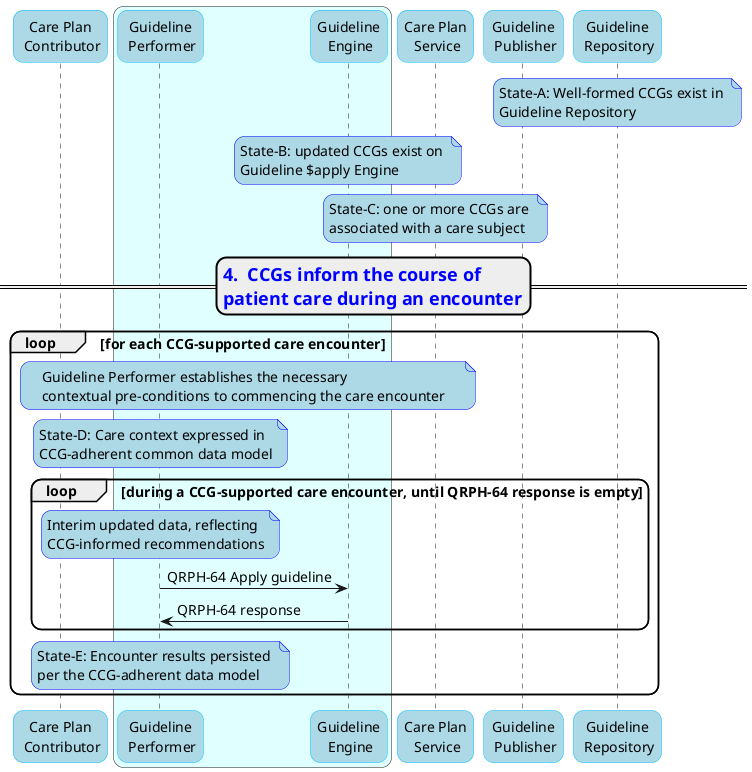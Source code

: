 @startuml
skinparam defaultFontSize        14
skinparam roundcorner            20
skinparam Note {
BackgroundColor LightBlue
BorderColor Blue
}
skinparam Participant {
FontName Arial
Style awesome
BorderColor DeepSkyBlue
BackgroundColor LightBlue
}


participant "Care Plan\n Contributor" as cpc
box #lightCyan
participant "Guideline\n Performer" as gf
participant "Guideline\n Engine" as ge
endbox
participant "Care Plan\n Service" as cps
participant "Guideline\n Publisher" as gp
participant "Guideline\n Repository" as gr

note over gr: State-A: Well-formed CCGs exist in \nGuideline Repository
note over ge: State-B: updated CCGs exist on \nGuideline $apply Engine
note over cps: State-C: one or more CCGs are \nassociated with a care subject
==<size 18><color #blue>4.  CCGs inform the course of \n<size 18><color #blue>patient care during an encounter==


loop for each CCG-supported care encounter
 note over cpc,cps: Guideline Performer establishes the necessary\ncontextual pre-conditions to commencing the care encounter
 note over gf: State-D: Care context expressed in \nCCG-adherent common data model 
 loop during a CCG-supported care encounter, until QRPH-64 response is empty
  note over gf: Interim updated data, reflecting \nCCG-informed recommendations

  gf -> ge: QRPH-64 Apply guideline
  ge -> gf: QRPH-64 response
 end loop 
 note over gf: State-E: Encounter results persisted \nper the CCG-adherent data model
end loop
@enduml
